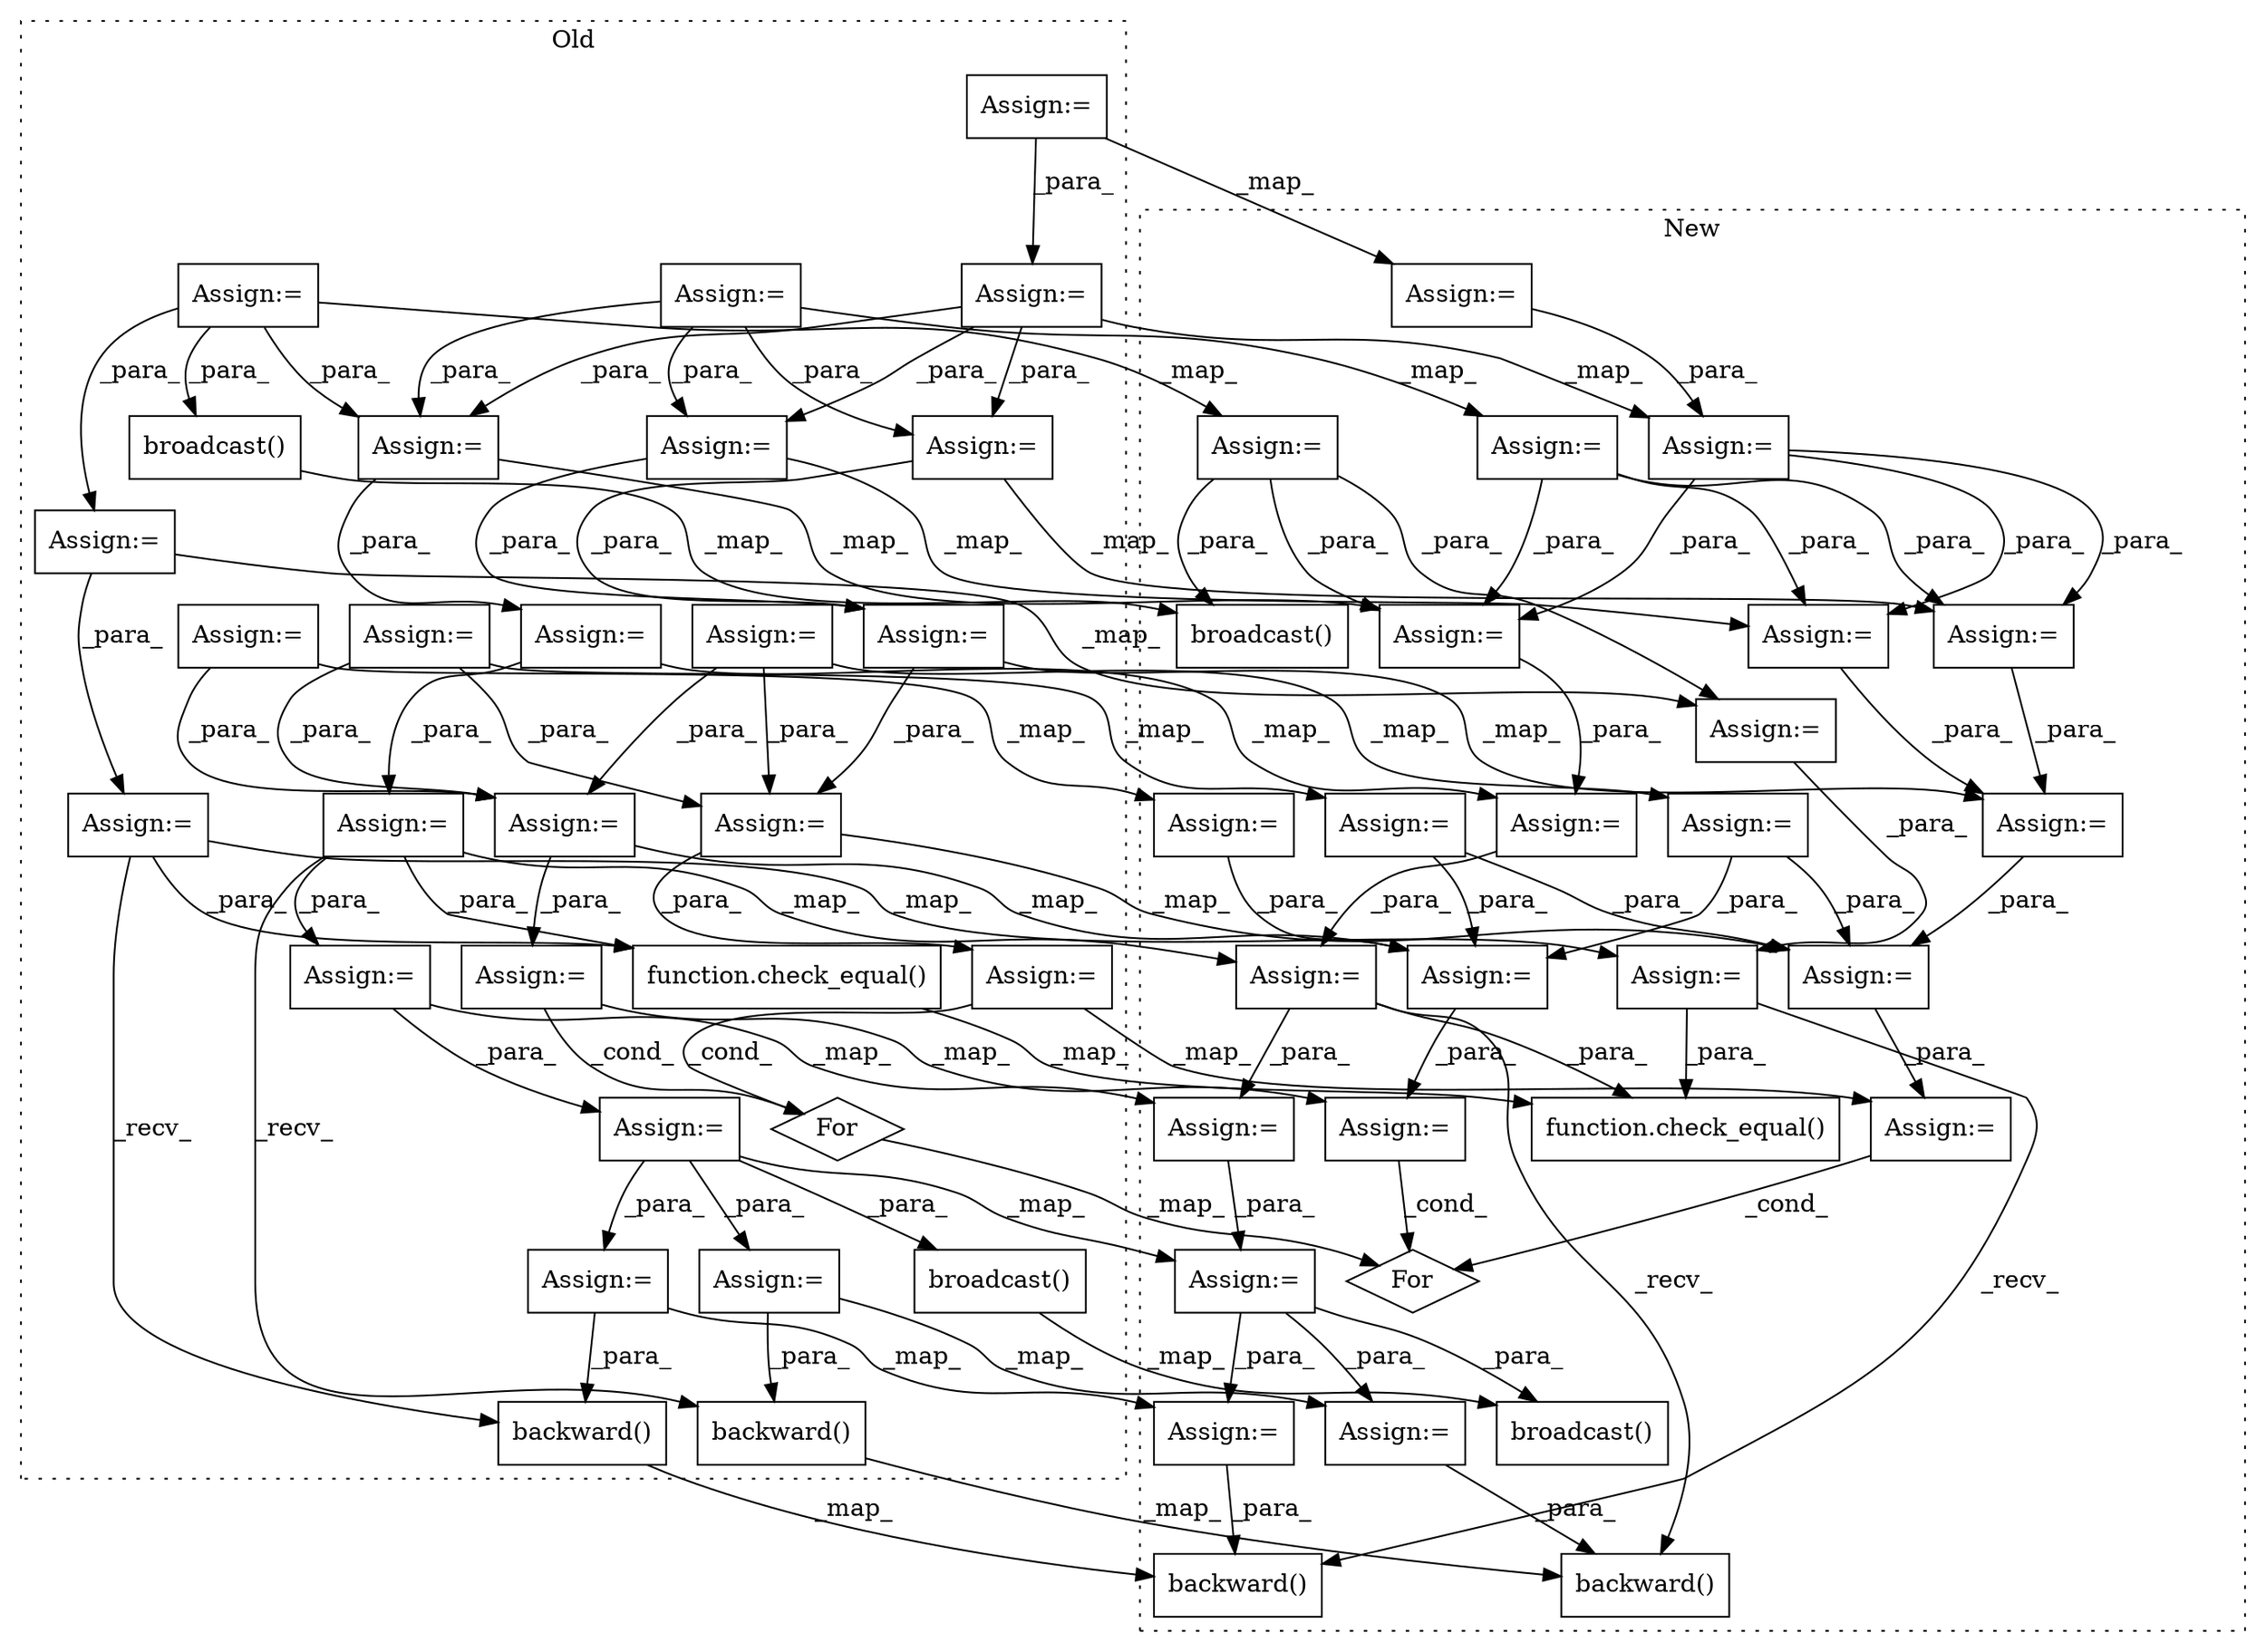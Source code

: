 digraph G {
subgraph cluster0 {
1 [label="broadcast()" a="75" s="4596,4635" l="28,8" shape="box"];
4 [label="Assign:=" a="68" s="4529" l="3" shape="box"];
5 [label="Assign:=" a="68" s="2910" l="3" shape="box"];
8 [label="Assign:=" a="68" s="3885" l="3" shape="box"];
10 [label="backward()" a="75" s="4786,4815" l="18,1" shape="box"];
12 [label="For" a="107" s="4957,5002" l="4,18" shape="diamond"];
14 [label="backward()" a="75" s="4696,4725" l="25,1" shape="box"];
16 [label="Assign:=" a="68" s="3952" l="3" shape="box"];
17 [label="function.check_equal()" a="75" s="4352,4407" l="12,1" shape="box"];
19 [label="Assign:=" a="68" s="2864" l="3" shape="box"];
21 [label="Assign:=" a="68" s="4005" l="3" shape="box"];
23 [label="Assign:=" a="68" s="4481" l="3" shape="box"];
26 [label="Assign:=" a="68" s="2825" l="3" shape="box"];
27 [label="Assign:=" a="68" s="4904" l="3" shape="box"];
30 [label="Assign:=" a="68" s="3638" l="3" shape="box"];
32 [label="Assign:=" a="68" s="4322" l="3" shape="box"];
34 [label="Assign:=" a="68" s="3746" l="3" shape="box"];
36 [label="broadcast()" a="75" s="3817,3853" l="28,8" shape="box"];
38 [label="Assign:=" a="68" s="3430" l="3" shape="box"];
39 [label="Assign:=" a="68" s="2988" l="3" shape="box"];
41 [label="Assign:=" a="68" s="4282" l="3" shape="box"];
43 [label="Assign:=" a="68" s="3373" l="3" shape="box"];
46 [label="Assign:=" a="68" s="2784" l="3" shape="box"];
47 [label="Assign:=" a="68" s="3028" l="3" shape="box"];
50 [label="Assign:=" a="68" s="4841" l="3" shape="box"];
52 [label="Assign:=" a="68" s="4661" l="3" shape="box"];
54 [label="Assign:=" a="68" s="3182" l="3" shape="box"];
56 [label="Assign:=" a="68" s="3074" l="3" shape="box"];
57 [label="Assign:=" a="68" s="4751" l="3" shape="box"];
label = "Old";
style="dotted";
}
subgraph cluster1 {
2 [label="broadcast()" a="75" s="4211,4250" l="28,8" shape="box"];
3 [label="Assign:=" a="68" s="4148" l="3" shape="box"];
6 [label="Assign:=" a="68" s="2653" l="3" shape="box"];
7 [label="Assign:=" a="68" s="3556" l="3" shape="box"];
9 [label="backward()" a="75" s="4385,4414" l="18,1" shape="box"];
11 [label="For" a="107" s="4544,4589" l="4,14" shape="diamond"];
13 [label="backward()" a="75" s="4303,4332" l="25,1" shape="box"];
15 [label="Assign:=" a="68" s="3619" l="3" shape="box"];
18 [label="function.check_equal()" a="75" s="3983,4038" l="12,1" shape="box"];
20 [label="Assign:=" a="68" s="2611" l="3" shape="box"];
22 [label="Assign:=" a="68" s="3668" l="3" shape="box"];
24 [label="Assign:=" a="68" s="4104" l="3" shape="box"];
25 [label="Assign:=" a="68" s="2576" l="3" shape="box"];
28 [label="Assign:=" a="68" s="4495" l="3" shape="box"];
29 [label="Assign:=" a="68" s="3325" l="3" shape="box"];
31 [label="Assign:=" a="68" s="3957" l="3" shape="box"];
33 [label="Assign:=" a="68" s="3425" l="3" shape="box"];
35 [label="broadcast()" a="75" s="3492,3528" l="28,8" shape="box"];
37 [label="Assign:=" a="68" s="3133" l="3" shape="box"];
40 [label="Assign:=" a="68" s="2727" l="3" shape="box"];
42 [label="Assign:=" a="68" s="3921" l="3" shape="box"];
44 [label="Assign:=" a="68" s="3080" l="3" shape="box"];
45 [label="Assign:=" a="68" s="2539" l="3" shape="box"];
48 [label="Assign:=" a="68" s="2763" l="3" shape="box"];
49 [label="Assign:=" a="68" s="4436" l="3" shape="box"];
51 [label="Assign:=" a="68" s="4272" l="3" shape="box"];
53 [label="Assign:=" a="68" s="2905" l="3" shape="box"];
55 [label="Assign:=" a="68" s="2805" l="3" shape="box"];
58 [label="Assign:=" a="68" s="4354" l="3" shape="box"];
label = "New";
style="dotted";
}
1 -> 2 [label="_map_"];
3 -> 58 [label="_para_"];
3 -> 2 [label="_para_"];
3 -> 51 [label="_para_"];
4 -> 3 [label="_map_"];
4 -> 57 [label="_para_"];
4 -> 52 [label="_para_"];
4 -> 1 [label="_para_"];
5 -> 56 [label="_para_"];
5 -> 6 [label="_map_"];
5 -> 8 [label="_para_"];
5 -> 47 [label="_para_"];
6 -> 48 [label="_para_"];
6 -> 55 [label="_para_"];
6 -> 7 [label="_para_"];
7 -> 15 [label="_para_"];
8 -> 7 [label="_map_"];
8 -> 16 [label="_para_"];
10 -> 9 [label="_map_"];
12 -> 11 [label="_map_"];
14 -> 13 [label="_map_"];
15 -> 22 [label="_para_"];
16 -> 15 [label="_map_"];
16 -> 21 [label="_para_"];
17 -> 18 [label="_map_"];
19 -> 20 [label="_map_"];
19 -> 5 [label="_para_"];
20 -> 6 [label="_para_"];
21 -> 14 [label="_recv_"];
21 -> 17 [label="_para_"];
21 -> 22 [label="_map_"];
21 -> 23 [label="_para_"];
22 -> 13 [label="_recv_"];
22 -> 18 [label="_para_"];
22 -> 24 [label="_para_"];
23 -> 4 [label="_para_"];
23 -> 24 [label="_map_"];
24 -> 3 [label="_para_"];
25 -> 44 [label="_para_"];
25 -> 29 [label="_para_"];
26 -> 25 [label="_map_"];
26 -> 30 [label="_para_"];
26 -> 43 [label="_para_"];
27 -> 12 [label="_cond_"];
27 -> 28 [label="_map_"];
28 -> 11 [label="_cond_"];
29 -> 28 [label="_para_"];
30 -> 29 [label="_map_"];
30 -> 27 [label="_para_"];
31 -> 9 [label="_recv_"];
31 -> 18 [label="_para_"];
32 -> 10 [label="_recv_"];
32 -> 31 [label="_map_"];
32 -> 17 [label="_para_"];
33 -> 35 [label="_para_"];
33 -> 42 [label="_para_"];
33 -> 7 [label="_para_"];
34 -> 33 [label="_map_"];
34 -> 8 [label="_para_"];
34 -> 36 [label="_para_"];
34 -> 41 [label="_para_"];
36 -> 35 [label="_map_"];
37 -> 29 [label="_para_"];
38 -> 37 [label="_map_"];
38 -> 30 [label="_para_"];
39 -> 40 [label="_map_"];
39 -> 47 [label="_para_"];
39 -> 8 [label="_para_"];
39 -> 56 [label="_para_"];
40 -> 7 [label="_para_"];
40 -> 48 [label="_para_"];
40 -> 55 [label="_para_"];
41 -> 42 [label="_map_"];
41 -> 32 [label="_para_"];
42 -> 31 [label="_para_"];
43 -> 50 [label="_para_"];
43 -> 44 [label="_map_"];
44 -> 49 [label="_para_"];
45 -> 29 [label="_para_"];
45 -> 44 [label="_para_"];
46 -> 45 [label="_map_"];
46 -> 30 [label="_para_"];
46 -> 43 [label="_para_"];
47 -> 54 [label="_para_"];
47 -> 48 [label="_map_"];
48 -> 53 [label="_para_"];
49 -> 11 [label="_cond_"];
50 -> 49 [label="_map_"];
50 -> 12 [label="_cond_"];
51 -> 13 [label="_para_"];
52 -> 14 [label="_para_"];
52 -> 51 [label="_map_"];
53 -> 44 [label="_para_"];
54 -> 53 [label="_map_"];
54 -> 43 [label="_para_"];
55 -> 53 [label="_para_"];
56 -> 55 [label="_map_"];
56 -> 54 [label="_para_"];
57 -> 10 [label="_para_"];
57 -> 58 [label="_map_"];
58 -> 9 [label="_para_"];
}